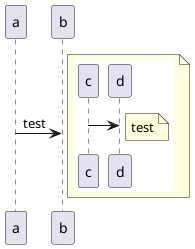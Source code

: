 {
  "sha1": "hhl5vtggj2fr31bkftvlvj3gs1g6bo9",
  "insertion": {
    "when": "2024-06-03T18:59:29.574Z",
    "user": "plantuml@gmail.com"
  }
}
@startuml
a->b: test
note right
{{
c->d
note right
test
end note
}}
end note
@enduml
